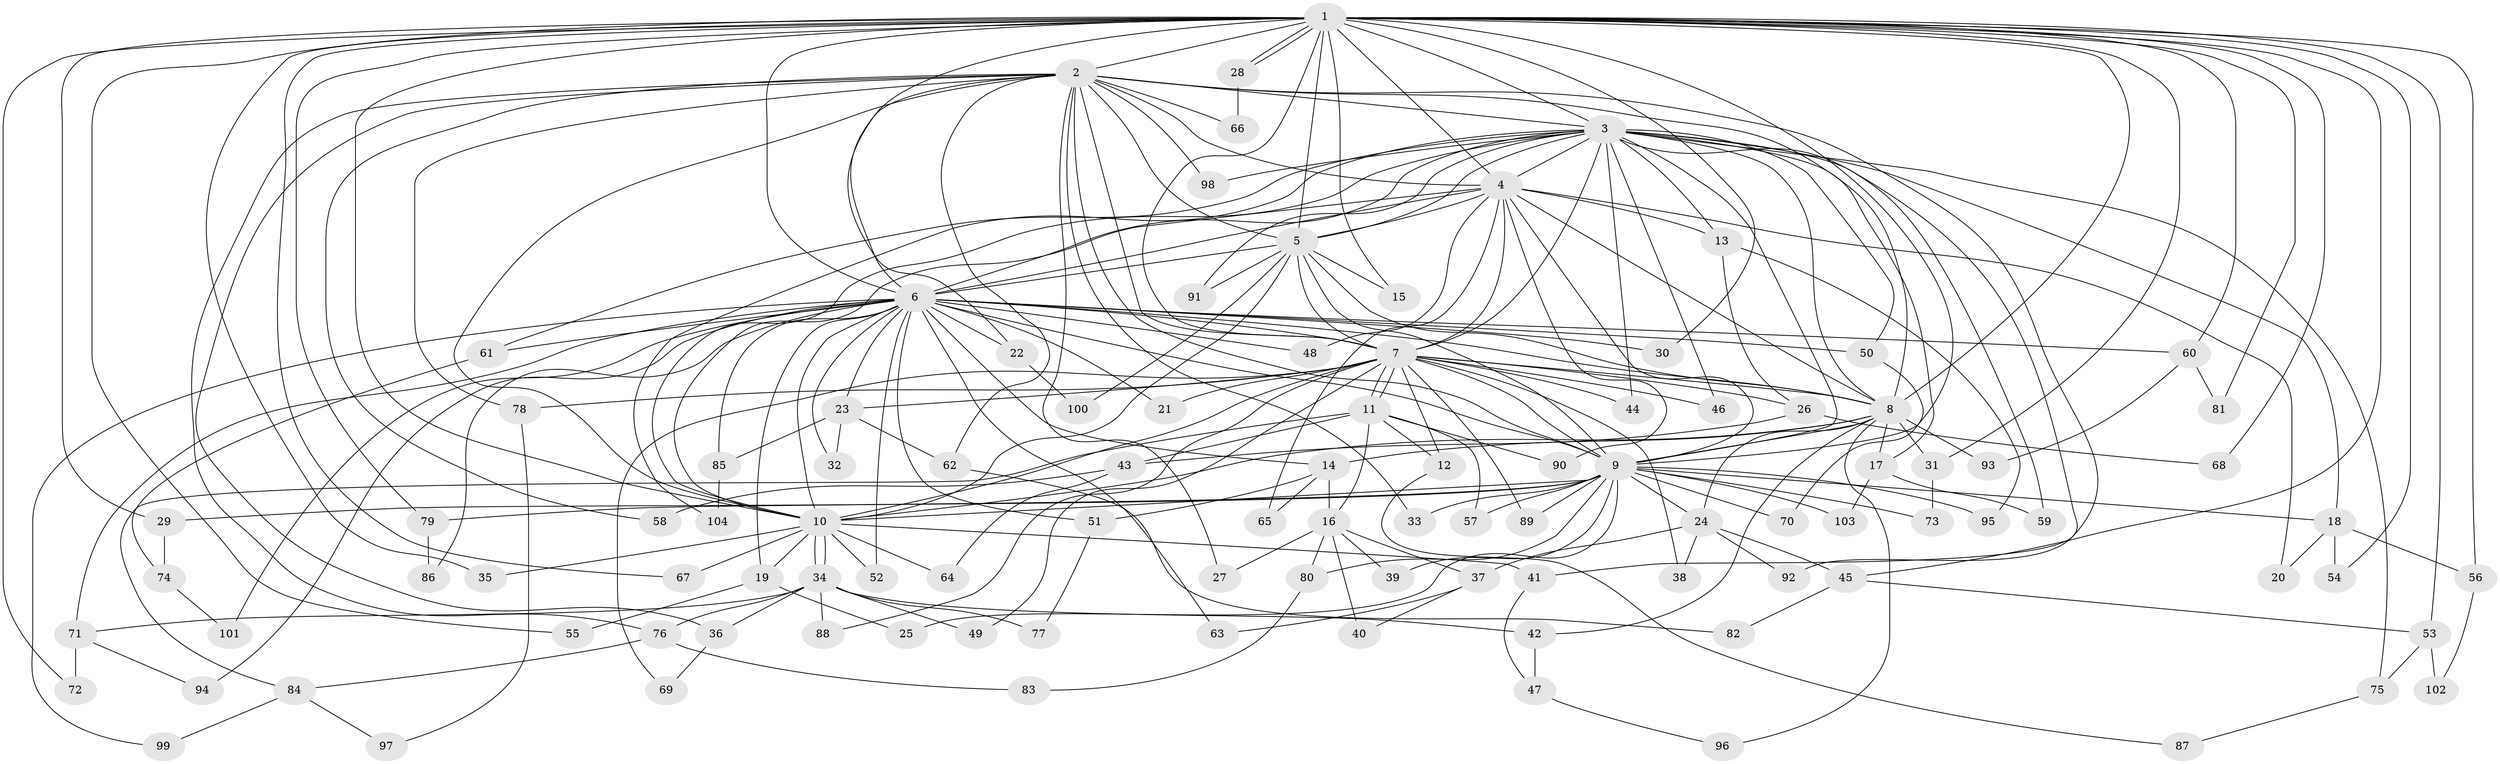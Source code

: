 // Generated by graph-tools (version 1.1) at 2025/49/03/09/25 03:49:39]
// undirected, 104 vertices, 233 edges
graph export_dot {
graph [start="1"]
  node [color=gray90,style=filled];
  1;
  2;
  3;
  4;
  5;
  6;
  7;
  8;
  9;
  10;
  11;
  12;
  13;
  14;
  15;
  16;
  17;
  18;
  19;
  20;
  21;
  22;
  23;
  24;
  25;
  26;
  27;
  28;
  29;
  30;
  31;
  32;
  33;
  34;
  35;
  36;
  37;
  38;
  39;
  40;
  41;
  42;
  43;
  44;
  45;
  46;
  47;
  48;
  49;
  50;
  51;
  52;
  53;
  54;
  55;
  56;
  57;
  58;
  59;
  60;
  61;
  62;
  63;
  64;
  65;
  66;
  67;
  68;
  69;
  70;
  71;
  72;
  73;
  74;
  75;
  76;
  77;
  78;
  79;
  80;
  81;
  82;
  83;
  84;
  85;
  86;
  87;
  88;
  89;
  90;
  91;
  92;
  93;
  94;
  95;
  96;
  97;
  98;
  99;
  100;
  101;
  102;
  103;
  104;
  1 -- 2;
  1 -- 3;
  1 -- 4;
  1 -- 5;
  1 -- 6;
  1 -- 7;
  1 -- 8;
  1 -- 9;
  1 -- 10;
  1 -- 15;
  1 -- 22;
  1 -- 28;
  1 -- 28;
  1 -- 29;
  1 -- 30;
  1 -- 31;
  1 -- 35;
  1 -- 45;
  1 -- 53;
  1 -- 54;
  1 -- 55;
  1 -- 56;
  1 -- 60;
  1 -- 67;
  1 -- 68;
  1 -- 72;
  1 -- 79;
  1 -- 81;
  2 -- 3;
  2 -- 4;
  2 -- 5;
  2 -- 6;
  2 -- 7;
  2 -- 8;
  2 -- 9;
  2 -- 10;
  2 -- 27;
  2 -- 33;
  2 -- 36;
  2 -- 41;
  2 -- 58;
  2 -- 62;
  2 -- 66;
  2 -- 76;
  2 -- 78;
  2 -- 98;
  3 -- 4;
  3 -- 5;
  3 -- 6;
  3 -- 7;
  3 -- 8;
  3 -- 9;
  3 -- 10;
  3 -- 13;
  3 -- 17;
  3 -- 18;
  3 -- 44;
  3 -- 46;
  3 -- 50;
  3 -- 59;
  3 -- 61;
  3 -- 75;
  3 -- 91;
  3 -- 92;
  3 -- 98;
  3 -- 104;
  4 -- 5;
  4 -- 6;
  4 -- 7;
  4 -- 8;
  4 -- 9;
  4 -- 10;
  4 -- 13;
  4 -- 20;
  4 -- 48;
  4 -- 65;
  4 -- 90;
  5 -- 6;
  5 -- 7;
  5 -- 8;
  5 -- 9;
  5 -- 10;
  5 -- 15;
  5 -- 91;
  5 -- 100;
  6 -- 7;
  6 -- 8;
  6 -- 9;
  6 -- 10;
  6 -- 14;
  6 -- 19;
  6 -- 21;
  6 -- 22;
  6 -- 23;
  6 -- 30;
  6 -- 32;
  6 -- 48;
  6 -- 50;
  6 -- 51;
  6 -- 52;
  6 -- 60;
  6 -- 61;
  6 -- 63;
  6 -- 71;
  6 -- 85;
  6 -- 86;
  6 -- 94;
  6 -- 99;
  6 -- 101;
  7 -- 8;
  7 -- 9;
  7 -- 10;
  7 -- 11;
  7 -- 11;
  7 -- 12;
  7 -- 21;
  7 -- 23;
  7 -- 26;
  7 -- 38;
  7 -- 44;
  7 -- 46;
  7 -- 49;
  7 -- 69;
  7 -- 78;
  7 -- 88;
  7 -- 89;
  8 -- 9;
  8 -- 10;
  8 -- 14;
  8 -- 17;
  8 -- 24;
  8 -- 31;
  8 -- 42;
  8 -- 93;
  8 -- 96;
  9 -- 10;
  9 -- 18;
  9 -- 24;
  9 -- 25;
  9 -- 29;
  9 -- 33;
  9 -- 39;
  9 -- 57;
  9 -- 70;
  9 -- 73;
  9 -- 79;
  9 -- 80;
  9 -- 89;
  9 -- 95;
  9 -- 103;
  10 -- 19;
  10 -- 34;
  10 -- 34;
  10 -- 35;
  10 -- 41;
  10 -- 52;
  10 -- 64;
  10 -- 67;
  11 -- 12;
  11 -- 16;
  11 -- 43;
  11 -- 57;
  11 -- 84;
  11 -- 90;
  12 -- 87;
  13 -- 26;
  13 -- 95;
  14 -- 16;
  14 -- 51;
  14 -- 65;
  16 -- 27;
  16 -- 37;
  16 -- 39;
  16 -- 40;
  16 -- 80;
  17 -- 59;
  17 -- 103;
  18 -- 20;
  18 -- 54;
  18 -- 56;
  19 -- 25;
  19 -- 55;
  22 -- 100;
  23 -- 32;
  23 -- 62;
  23 -- 85;
  24 -- 37;
  24 -- 38;
  24 -- 45;
  24 -- 92;
  26 -- 43;
  26 -- 68;
  28 -- 66;
  29 -- 74;
  31 -- 73;
  34 -- 36;
  34 -- 42;
  34 -- 49;
  34 -- 71;
  34 -- 76;
  34 -- 77;
  34 -- 88;
  36 -- 69;
  37 -- 40;
  37 -- 63;
  41 -- 47;
  42 -- 47;
  43 -- 58;
  43 -- 64;
  45 -- 53;
  45 -- 82;
  47 -- 96;
  50 -- 70;
  51 -- 77;
  53 -- 75;
  53 -- 102;
  56 -- 102;
  60 -- 81;
  60 -- 93;
  61 -- 74;
  62 -- 82;
  71 -- 72;
  71 -- 94;
  74 -- 101;
  75 -- 87;
  76 -- 83;
  76 -- 84;
  78 -- 97;
  79 -- 86;
  80 -- 83;
  84 -- 97;
  84 -- 99;
  85 -- 104;
}
